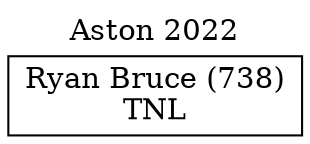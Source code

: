 // House preference flow
digraph "Ryan Bruce (738)_Aston_2022" {
	graph [label="Aston 2022" labelloc=t mclimit=10]
	node [shape=box]
	"Ryan Bruce (738)" [label="Ryan Bruce (738)
TNL"]
}
